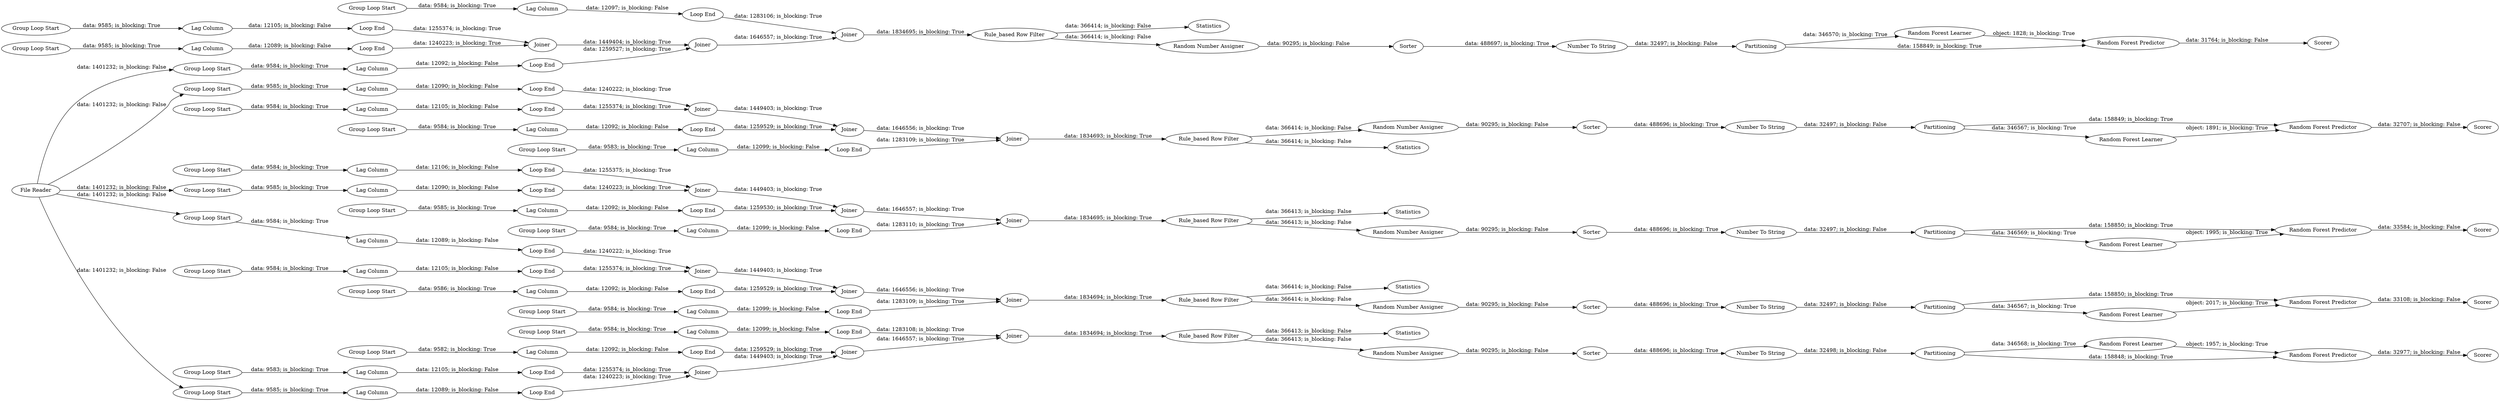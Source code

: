 digraph {
	"8343912405556976405_3" [label="Lag Column"]
	"8343912405556976405_29" [label="Loop End"]
	"-4360235179327566622_25" [label="Loop End"]
	"-5796270090960513646_31" [label=Statistics]
	"-800118143217013379_7" [label="Lag Column"]
	"-1762158020032493559_49" [label="Random Forest Predictor"]
	"-4360235179327566622_17" [label="Rule_based Row Filter"]
	"-4360235179327566622_19" [label=Sorter]
	"8343912405556976405_30" [label="Lag Column"]
	"8343912405556976405_15" [label="Group Loop Start"]
	"-800118143217013379_27" [label="Loop End"]
	"-9149207755471368442_17" [label="Rule_based Row Filter"]
	"-9149207755471368442_5" [label=Joiner]
	"-1762158020032493559_24" [label=Scorer]
	"-5796270090960513646_20" [label="Number To String"]
	"-1762158020032493559_23" [label="Random Forest Predictor"]
	"-9149207755471368442_30" [label="Lag Column"]
	"-5796270090960513646_30" [label="Lag Column"]
	"-800118143217013379_26" [label="Loop End"]
	"-800118143217013379_25" [label="Loop End"]
	"-5796270090960513646_19" [label=Sorter]
	"-9149207755471368442_2" [label="Group Loop Start"]
	"-9149207755471368442_3" [label="Lag Column"]
	"-800118143217013379_3" [label="Lag Column"]
	"-4360235179327566622_28" [label="Lag Column"]
	"-5796270090960513646_2" [label="Group Loop Start"]
	"-4360235179327566622_3" [label="Lag Column"]
	"-1762158020032493559_1" [label="File Reader"]
	"-5796270090960513646_9" [label=Joiner]
	"8343912405556976405_28" [label="Lag Column"]
	"-4360235179327566622_7" [label="Lag Column"]
	"-9149207755471368442_19" [label=Sorter]
	"-1762158020032493559_51" [label=Partitioning]
	"8343912405556976405_16" [label=Joiner]
	"-1762158020032493559_39" [label=Partitioning]
	"-1762158020032493559_48" [label="Random Forest Learner"]
	"-1762158020032493559_50" [label=Scorer]
	"8343912405556976405_8" [label="Group Loop Start"]
	"-800118143217013379_30" [label="Lag Column"]
	"-800118143217013379_29" [label="Loop End"]
	"-1762158020032493559_41" [label="Random Forest Predictor"]
	"-9149207755471368442_18" [label="Random Number Assigner"]
	"-9149207755471368442_9" [label=Joiner]
	"-9149207755471368442_16" [label=Joiner]
	"-4360235179327566622_9" [label=Joiner]
	"-5796270090960513646_28" [label="Lag Column"]
	"-9149207755471368442_25" [label="Loop End"]
	"-1762158020032493559_45" [label="Random Forest Predictor"]
	"-4360235179327566622_16" [label=Joiner]
	"-4360235179327566622_2" [label="Group Loop Start"]
	"-4360235179327566622_30" [label="Lag Column"]
	"-1762158020032493559_42" [label="Random Forest Learner"]
	"-800118143217013379_31" [label=Statistics]
	"8343912405556976405_5" [label=Joiner]
	"-9149207755471368442_29" [label="Loop End"]
	"8343912405556976405_19" [label=Sorter]
	"-1762158020032493559_38" [label="Random Forest Learner"]
	"-800118143217013379_28" [label="Lag Column"]
	"-5796270090960513646_17" [label="Rule_based Row Filter"]
	"8343912405556976405_27" [label="Loop End"]
	"-4360235179327566622_11" [label="Group Loop Start"]
	"-800118143217013379_11" [label="Group Loop Start"]
	"-5796270090960513646_15" [label="Group Loop Start"]
	"-9149207755471368442_27" [label="Loop End"]
	"-5796270090960513646_26" [label="Loop End"]
	"-9149207755471368442_26" [label="Loop End"]
	"8343912405556976405_7" [label="Lag Column"]
	"-5796270090960513646_29" [label="Loop End"]
	"8343912405556976405_26" [label="Loop End"]
	"-4360235179327566622_31" [label=Statistics]
	"-1762158020032493559_37" [label="Random Forest Predictor"]
	"-800118143217013379_9" [label=Joiner]
	"-4360235179327566622_26" [label="Loop End"]
	"-5796270090960513646_7" [label="Lag Column"]
	"-1762158020032493559_44" [label=Scorer]
	"8343912405556976405_25" [label="Loop End"]
	"-5796270090960513646_8" [label="Group Loop Start"]
	"-800118143217013379_18" [label="Random Number Assigner"]
	"-1762158020032493559_22" [label="Random Forest Learner"]
	"8343912405556976405_20" [label="Number To String"]
	"-1762158020032493559_36" [label=Scorer]
	"-5796270090960513646_5" [label=Joiner]
	"8343912405556976405_31" [label=Statistics]
	"8343912405556976405_2" [label="Group Loop Start"]
	"-1762158020032493559_43" [label=Partitioning]
	"-800118143217013379_2" [label="Group Loop Start"]
	"-9149207755471368442_8" [label="Group Loop Start"]
	"-1762158020032493559_40" [label=Scorer]
	"8343912405556976405_17" [label="Rule_based Row Filter"]
	"-5796270090960513646_27" [label="Loop End"]
	"-5796270090960513646_11" [label="Group Loop Start"]
	"-800118143217013379_20" [label="Number To String"]
	"8343912405556976405_18" [label="Random Number Assigner"]
	"-1762158020032493559_47" [label=Partitioning]
	"-4360235179327566622_8" [label="Group Loop Start"]
	"8343912405556976405_9" [label=Joiner]
	"-4360235179327566622_5" [label=Joiner]
	"-800118143217013379_17" [label="Rule_based Row Filter"]
	"-9149207755471368442_11" [label="Group Loop Start"]
	"-5796270090960513646_3" [label="Lag Column"]
	"-4360235179327566622_18" [label="Random Number Assigner"]
	"-4360235179327566622_15" [label="Group Loop Start"]
	"-5796270090960513646_25" [label="Loop End"]
	"-5796270090960513646_16" [label=Joiner]
	"-5796270090960513646_18" [label="Random Number Assigner"]
	"8343912405556976405_11" [label="Group Loop Start"]
	"-4360235179327566622_27" [label="Loop End"]
	"-800118143217013379_5" [label=Joiner]
	"-9149207755471368442_15" [label="Group Loop Start"]
	"-9149207755471368442_20" [label="Number To String"]
	"-9149207755471368442_31" [label=Statistics]
	"-4360235179327566622_20" [label="Number To String"]
	"-800118143217013379_16" [label=Joiner]
	"-4360235179327566622_29" [label="Loop End"]
	"-800118143217013379_15" [label="Group Loop Start"]
	"-9149207755471368442_28" [label="Lag Column"]
	"-9149207755471368442_7" [label="Lag Column"]
	"-1762158020032493559_46" [label="Random Forest Learner"]
	"-800118143217013379_19" [label=Sorter]
	"-800118143217013379_8" [label="Group Loop Start"]
	"-1762158020032493559_21" [label=Partitioning]
	"-5796270090960513646_16" -> "-5796270090960513646_17" [label="data: 1834695; is_blocking: True"]
	"-9149207755471368442_19" -> "-9149207755471368442_20" [label="data: 488696; is_blocking: True"]
	"-800118143217013379_20" -> "-1762158020032493559_43" [label="data: 32498; is_blocking: False"]
	"-4360235179327566622_26" -> "-4360235179327566622_5" [label="data: 1255374; is_blocking: True"]
	"-5796270090960513646_25" -> "-5796270090960513646_5" [label="data: 1240223; is_blocking: True"]
	"-4360235179327566622_9" -> "-4360235179327566622_16" [label="data: 1646556; is_blocking: True"]
	"-800118143217013379_3" -> "-800118143217013379_25" [label="data: 12089; is_blocking: False"]
	"-1762158020032493559_45" -> "-1762158020032493559_44" [label="data: 32707; is_blocking: False"]
	"-9149207755471368442_28" -> "-9149207755471368442_27" [label="data: 12092; is_blocking: False"]
	"-1762158020032493559_39" -> "-1762158020032493559_37" [label="data: 158850; is_blocking: True"]
	"-800118143217013379_30" -> "-800118143217013379_29" [label="data: 12099; is_blocking: False"]
	"8343912405556976405_7" -> "8343912405556976405_26" [label="data: 12105; is_blocking: False"]
	"-5796270090960513646_11" -> "-5796270090960513646_28" [label="data: 9585; is_blocking: True"]
	"-5796270090960513646_29" -> "-5796270090960513646_16" [label="data: 1283110; is_blocking: True"]
	"-1762158020032493559_38" -> "-1762158020032493559_37" [label="object: 2017; is_blocking: True"]
	"-800118143217013379_29" -> "-800118143217013379_16" [label="data: 1283108; is_blocking: True"]
	"8343912405556976405_30" -> "8343912405556976405_29" [label="data: 12097; is_blocking: False"]
	"-1762158020032493559_47" -> "-1762158020032493559_46" [label="data: 346567; is_blocking: True"]
	"8343912405556976405_3" -> "8343912405556976405_25" [label="data: 12089; is_blocking: False"]
	"-9149207755471368442_9" -> "-9149207755471368442_16" [label="data: 1646556; is_blocking: True"]
	"-1762158020032493559_42" -> "-1762158020032493559_41" [label="object: 1957; is_blocking: True"]
	"-1762158020032493559_37" -> "-1762158020032493559_36" [label="data: 33108; is_blocking: False"]
	"-1762158020032493559_43" -> "-1762158020032493559_42" [label="data: 346568; is_blocking: True"]
	"-5796270090960513646_17" -> "-5796270090960513646_31" [label="data: 366413; is_blocking: False"]
	"-800118143217013379_7" -> "-800118143217013379_26" [label="data: 12105; is_blocking: False"]
	"-800118143217013379_9" -> "-800118143217013379_16" [label="data: 1646557; is_blocking: True"]
	"-5796270090960513646_26" -> "-5796270090960513646_5" [label="data: 1255375; is_blocking: True"]
	"-1762158020032493559_47" -> "-1762158020032493559_45" [label="data: 158849; is_blocking: True"]
	"-4360235179327566622_18" -> "-4360235179327566622_19" [label="data: 90295; is_blocking: False"]
	"-5796270090960513646_3" -> "-5796270090960513646_25" [label="data: 12090; is_blocking: False"]
	"-1762158020032493559_1" -> "-800118143217013379_2" [label="data: 1401232; is_blocking: False"]
	"-9149207755471368442_16" -> "-9149207755471368442_17" [label="data: 1834693; is_blocking: True"]
	"-1762158020032493559_49" -> "-1762158020032493559_50" [label="data: 33584; is_blocking: False"]
	"-800118143217013379_26" -> "-800118143217013379_5" [label="data: 1255374; is_blocking: True"]
	"-5796270090960513646_5" -> "-5796270090960513646_9" [label="data: 1449403; is_blocking: True"]
	"-4360235179327566622_7" -> "-4360235179327566622_26" [label="data: 12105; is_blocking: False"]
	"-800118143217013379_17" -> "-800118143217013379_31" [label="data: 366413; is_blocking: False"]
	"-4360235179327566622_16" -> "-4360235179327566622_17" [label="data: 1834694; is_blocking: True"]
	"-800118143217013379_8" -> "-800118143217013379_7" [label="data: 9583; is_blocking: True"]
	"-4360235179327566622_28" -> "-4360235179327566622_27" [label="data: 12092; is_blocking: False"]
	"-9149207755471368442_8" -> "-9149207755471368442_7" [label="data: 9584; is_blocking: True"]
	"-9149207755471368442_20" -> "-1762158020032493559_47" [label="data: 32497; is_blocking: False"]
	"-1762158020032493559_43" -> "-1762158020032493559_41" [label="data: 158848; is_blocking: True"]
	"-5796270090960513646_20" -> "-1762158020032493559_51" [label="data: 32497; is_blocking: False"]
	"-9149207755471368442_2" -> "-9149207755471368442_3" [label="data: 9585; is_blocking: True"]
	"-9149207755471368442_25" -> "-9149207755471368442_5" [label="data: 1240222; is_blocking: True"]
	"-1762158020032493559_23" -> "-1762158020032493559_24" [label="data: 31764; is_blocking: False"]
	"-4360235179327566622_20" -> "-1762158020032493559_39" [label="data: 32497; is_blocking: False"]
	"8343912405556976405_19" -> "8343912405556976405_20" [label="data: 488697; is_blocking: True"]
	"8343912405556976405_16" -> "8343912405556976405_17" [label="data: 1834695; is_blocking: True"]
	"-9149207755471368442_29" -> "-9149207755471368442_16" [label="data: 1283109; is_blocking: True"]
	"8343912405556976405_5" -> "8343912405556976405_9" [label="data: 1449404; is_blocking: True"]
	"-4360235179327566622_2" -> "-4360235179327566622_3" [label="data: 9584; is_blocking: True"]
	"-4360235179327566622_3" -> "-4360235179327566622_25" [label="data: 12089; is_blocking: False"]
	"8343912405556976405_9" -> "8343912405556976405_16" [label="data: 1646557; is_blocking: True"]
	"-1762158020032493559_1" -> "-9149207755471368442_2" [label="data: 1401232; is_blocking: False"]
	"-4360235179327566622_19" -> "-4360235179327566622_20" [label="data: 488696; is_blocking: True"]
	"-800118143217013379_19" -> "-800118143217013379_20" [label="data: 488696; is_blocking: True"]
	"-9149207755471368442_5" -> "-9149207755471368442_9" [label="data: 1449403; is_blocking: True"]
	"8343912405556976405_25" -> "8343912405556976405_5" [label="data: 1240223; is_blocking: True"]
	"8343912405556976405_27" -> "8343912405556976405_9" [label="data: 1259527; is_blocking: True"]
	"-800118143217013379_15" -> "-800118143217013379_30" [label="data: 9584; is_blocking: True"]
	"-800118143217013379_28" -> "-800118143217013379_27" [label="data: 12092; is_blocking: False"]
	"-5796270090960513646_28" -> "-5796270090960513646_27" [label="data: 12092; is_blocking: False"]
	"8343912405556976405_28" -> "8343912405556976405_27" [label="data: 12092; is_blocking: False"]
	"8343912405556976405_15" -> "8343912405556976405_30" [label="data: 9584; is_blocking: True"]
	"-4360235179327566622_25" -> "-4360235179327566622_5" [label="data: 1240222; is_blocking: True"]
	"-800118143217013379_27" -> "-800118143217013379_9" [label="data: 1259529; is_blocking: True"]
	"-1762158020032493559_22" -> "-1762158020032493559_23" [label="object: 1828; is_blocking: True"]
	"8343912405556976405_2" -> "8343912405556976405_3" [label="data: 9585; is_blocking: True"]
	"8343912405556976405_17" -> "8343912405556976405_18" [label="data: 366414; is_blocking: False"]
	"-1762158020032493559_51" -> "-1762158020032493559_48" [label="data: 346569; is_blocking: True"]
	"-9149207755471368442_15" -> "-9149207755471368442_30" [label="data: 9583; is_blocking: True"]
	"-5796270090960513646_19" -> "-5796270090960513646_20" [label="data: 488696; is_blocking: True"]
	"-800118143217013379_11" -> "-800118143217013379_28" [label="data: 9582; is_blocking: True"]
	"-9149207755471368442_3" -> "-9149207755471368442_25" [label="data: 12090; is_blocking: False"]
	"-5796270090960513646_18" -> "-5796270090960513646_19" [label="data: 90295; is_blocking: False"]
	"8343912405556976405_20" -> "-1762158020032493559_21" [label="data: 32497; is_blocking: False"]
	"-1762158020032493559_1" -> "-4360235179327566622_2" [label="data: 1401232; is_blocking: False"]
	"-5796270090960513646_2" -> "-5796270090960513646_3" [label="data: 9585; is_blocking: True"]
	"-5796270090960513646_7" -> "-5796270090960513646_26" [label="data: 12106; is_blocking: False"]
	"-4360235179327566622_17" -> "-4360235179327566622_31" [label="data: 366414; is_blocking: False"]
	"8343912405556976405_26" -> "8343912405556976405_5" [label="data: 1255374; is_blocking: True"]
	"-9149207755471368442_11" -> "-9149207755471368442_28" [label="data: 9584; is_blocking: True"]
	"-1762158020032493559_39" -> "-1762158020032493559_38" [label="data: 346567; is_blocking: True"]
	"-5796270090960513646_9" -> "-5796270090960513646_16" [label="data: 1646557; is_blocking: True"]
	"-800118143217013379_25" -> "-800118143217013379_5" [label="data: 1240223; is_blocking: True"]
	"-800118143217013379_2" -> "-800118143217013379_3" [label="data: 9585; is_blocking: True"]
	"8343912405556976405_18" -> "8343912405556976405_19" [label="data: 90295; is_blocking: False"]
	"-1762158020032493559_48" -> "-1762158020032493559_49" [label="object: 1995; is_blocking: True"]
	"8343912405556976405_29" -> "8343912405556976405_16" [label="data: 1283106; is_blocking: True"]
	"-1762158020032493559_41" -> "-1762158020032493559_40" [label="data: 32977; is_blocking: False"]
	"-9149207755471368442_27" -> "-9149207755471368442_9" [label="data: 1259529; is_blocking: True"]
	"-9149207755471368442_7" -> "-9149207755471368442_26" [label="data: 12105; is_blocking: False"]
	"-1762158020032493559_51" -> "-1762158020032493559_49" [label="data: 158850; is_blocking: True"]
	"-800118143217013379_5" -> "-800118143217013379_9" [label="data: 1449403; is_blocking: True"]
	"8343912405556976405_17" -> "8343912405556976405_31" [label="data: 366414; is_blocking: False"]
	"-1762158020032493559_21" -> "-1762158020032493559_22" [label="data: 346570; is_blocking: True"]
	"-5796270090960513646_30" -> "-5796270090960513646_29" [label="data: 12099; is_blocking: False"]
	"-1762158020032493559_21" -> "-1762158020032493559_23" [label="data: 158849; is_blocking: True"]
	"-5796270090960513646_15" -> "-5796270090960513646_30" [label="data: 9584; is_blocking: True"]
	"-4360235179327566622_17" -> "-4360235179327566622_18" [label="data: 366414; is_blocking: False"]
	"-9149207755471368442_30" -> "-9149207755471368442_29" [label="data: 12099; is_blocking: False"]
	"-4360235179327566622_27" -> "-4360235179327566622_9" [label="data: 1259529; is_blocking: True"]
	"-4360235179327566622_29" -> "-4360235179327566622_16" [label="data: 1283109; is_blocking: True"]
	"-800118143217013379_17" -> "-800118143217013379_18" [label="data: 366413; is_blocking: False"]
	"-4360235179327566622_5" -> "-4360235179327566622_9" [label="data: 1449403; is_blocking: True"]
	"8343912405556976405_8" -> "8343912405556976405_7" [label="data: 9585; is_blocking: True"]
	"-9149207755471368442_18" -> "-9149207755471368442_19" [label="data: 90295; is_blocking: False"]
	"-5796270090960513646_17" -> "-5796270090960513646_18" [label="data: 366413; is_blocking: False"]
	"-5796270090960513646_8" -> "-5796270090960513646_7" [label="data: 9584; is_blocking: True"]
	"-1762158020032493559_1" -> "8343912405556976405_11" [label="data: 1401232; is_blocking: False"]
	"-800118143217013379_18" -> "-800118143217013379_19" [label="data: 90295; is_blocking: False"]
	"-5796270090960513646_27" -> "-5796270090960513646_9" [label="data: 1259530; is_blocking: True"]
	"-1762158020032493559_46" -> "-1762158020032493559_45" [label="object: 1891; is_blocking: True"]
	"-1762158020032493559_1" -> "-5796270090960513646_2" [label="data: 1401232; is_blocking: False"]
	"-4360235179327566622_15" -> "-4360235179327566622_30" [label="data: 9584; is_blocking: True"]
	"-800118143217013379_16" -> "-800118143217013379_17" [label="data: 1834694; is_blocking: True"]
	"-9149207755471368442_17" -> "-9149207755471368442_18" [label="data: 366414; is_blocking: False"]
	"-4360235179327566622_8" -> "-4360235179327566622_7" [label="data: 9584; is_blocking: True"]
	"-4360235179327566622_11" -> "-4360235179327566622_28" [label="data: 9586; is_blocking: True"]
	"-4360235179327566622_30" -> "-4360235179327566622_29" [label="data: 12099; is_blocking: False"]
	"-9149207755471368442_17" -> "-9149207755471368442_31" [label="data: 366414; is_blocking: False"]
	"8343912405556976405_11" -> "8343912405556976405_28" [label="data: 9584; is_blocking: True"]
	"-9149207755471368442_26" -> "-9149207755471368442_5" [label="data: 1255374; is_blocking: True"]
	rankdir=LR
}
